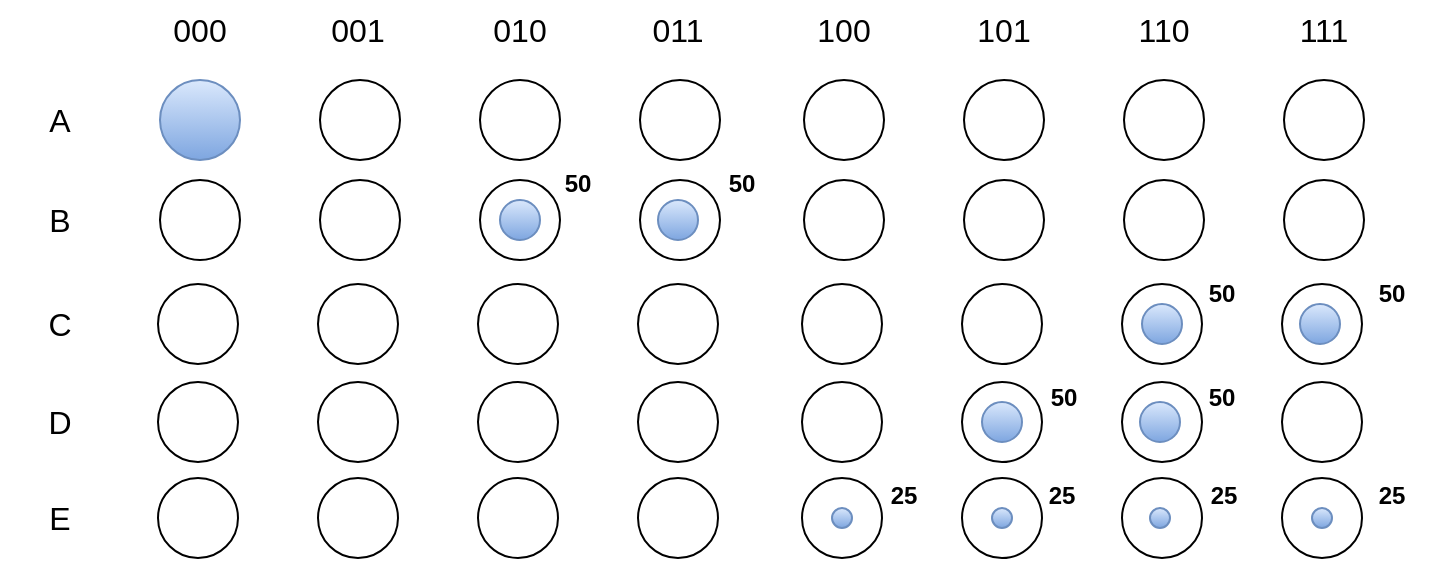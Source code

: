 <mxfile version="24.7.6">
  <diagram name="Page-1" id="oikR3GBzNa5eyf18d6Ek">
    <mxGraphModel dx="1442" dy="664" grid="1" gridSize="10" guides="1" tooltips="1" connect="1" arrows="1" fold="1" page="0" pageScale="1" pageWidth="850" pageHeight="1100" math="0" shadow="0">
      <root>
        <mxCell id="0" />
        <mxCell id="1" parent="0" />
        <mxCell id="fjk3bIadfPxCiMlMOLe3-2" value="" style="ellipse;whiteSpace=wrap;html=1;aspect=fixed;fillColor=#dae8fc;gradientColor=#7ea6e0;strokeColor=#6c8ebf;" vertex="1" parent="1">
          <mxGeometry x="-140" y="60" width="40" height="40" as="geometry" />
        </mxCell>
        <mxCell id="fjk3bIadfPxCiMlMOLe3-3" value="" style="ellipse;whiteSpace=wrap;html=1;aspect=fixed;" vertex="1" parent="1">
          <mxGeometry x="-60" y="60" width="40" height="40" as="geometry" />
        </mxCell>
        <mxCell id="fjk3bIadfPxCiMlMOLe3-4" value="" style="ellipse;whiteSpace=wrap;html=1;aspect=fixed;" vertex="1" parent="1">
          <mxGeometry x="20" y="60" width="40" height="40" as="geometry" />
        </mxCell>
        <mxCell id="fjk3bIadfPxCiMlMOLe3-5" value="" style="ellipse;whiteSpace=wrap;html=1;aspect=fixed;" vertex="1" parent="1">
          <mxGeometry x="100" y="60" width="40" height="40" as="geometry" />
        </mxCell>
        <mxCell id="fjk3bIadfPxCiMlMOLe3-6" value="" style="ellipse;whiteSpace=wrap;html=1;aspect=fixed;" vertex="1" parent="1">
          <mxGeometry x="182" y="60" width="40" height="40" as="geometry" />
        </mxCell>
        <mxCell id="fjk3bIadfPxCiMlMOLe3-7" value="" style="ellipse;whiteSpace=wrap;html=1;aspect=fixed;" vertex="1" parent="1">
          <mxGeometry x="262" y="60" width="40" height="40" as="geometry" />
        </mxCell>
        <mxCell id="fjk3bIadfPxCiMlMOLe3-8" value="" style="ellipse;whiteSpace=wrap;html=1;aspect=fixed;" vertex="1" parent="1">
          <mxGeometry x="342" y="60" width="40" height="40" as="geometry" />
        </mxCell>
        <mxCell id="fjk3bIadfPxCiMlMOLe3-9" value="" style="ellipse;whiteSpace=wrap;html=1;aspect=fixed;" vertex="1" parent="1">
          <mxGeometry x="422" y="60" width="40" height="40" as="geometry" />
        </mxCell>
        <mxCell id="fjk3bIadfPxCiMlMOLe3-10" value="" style="ellipse;whiteSpace=wrap;html=1;aspect=fixed;" vertex="1" parent="1">
          <mxGeometry x="-140" y="110" width="40" height="40" as="geometry" />
        </mxCell>
        <mxCell id="fjk3bIadfPxCiMlMOLe3-11" value="" style="ellipse;whiteSpace=wrap;html=1;aspect=fixed;" vertex="1" parent="1">
          <mxGeometry x="-60" y="110" width="40" height="40" as="geometry" />
        </mxCell>
        <mxCell id="fjk3bIadfPxCiMlMOLe3-13" value="" style="ellipse;whiteSpace=wrap;html=1;aspect=fixed;" vertex="1" parent="1">
          <mxGeometry x="100" y="110" width="40" height="40" as="geometry" />
        </mxCell>
        <mxCell id="fjk3bIadfPxCiMlMOLe3-14" value="" style="ellipse;whiteSpace=wrap;html=1;aspect=fixed;" vertex="1" parent="1">
          <mxGeometry x="182" y="110" width="40" height="40" as="geometry" />
        </mxCell>
        <mxCell id="fjk3bIadfPxCiMlMOLe3-15" value="" style="ellipse;whiteSpace=wrap;html=1;aspect=fixed;" vertex="1" parent="1">
          <mxGeometry x="262" y="110" width="40" height="40" as="geometry" />
        </mxCell>
        <mxCell id="fjk3bIadfPxCiMlMOLe3-16" value="" style="ellipse;whiteSpace=wrap;html=1;aspect=fixed;" vertex="1" parent="1">
          <mxGeometry x="342" y="110" width="40" height="40" as="geometry" />
        </mxCell>
        <mxCell id="fjk3bIadfPxCiMlMOLe3-17" value="" style="ellipse;whiteSpace=wrap;html=1;aspect=fixed;" vertex="1" parent="1">
          <mxGeometry x="422" y="110" width="40" height="40" as="geometry" />
        </mxCell>
        <mxCell id="fjk3bIadfPxCiMlMOLe3-18" value="" style="ellipse;whiteSpace=wrap;html=1;aspect=fixed;" vertex="1" parent="1">
          <mxGeometry x="-141" y="162" width="40" height="40" as="geometry" />
        </mxCell>
        <mxCell id="fjk3bIadfPxCiMlMOLe3-19" value="" style="ellipse;whiteSpace=wrap;html=1;aspect=fixed;" vertex="1" parent="1">
          <mxGeometry x="-61" y="162" width="40" height="40" as="geometry" />
        </mxCell>
        <mxCell id="fjk3bIadfPxCiMlMOLe3-20" value="" style="ellipse;whiteSpace=wrap;html=1;aspect=fixed;" vertex="1" parent="1">
          <mxGeometry x="19" y="162" width="40" height="40" as="geometry" />
        </mxCell>
        <mxCell id="fjk3bIadfPxCiMlMOLe3-21" value="" style="ellipse;whiteSpace=wrap;html=1;aspect=fixed;" vertex="1" parent="1">
          <mxGeometry x="99" y="162" width="40" height="40" as="geometry" />
        </mxCell>
        <mxCell id="fjk3bIadfPxCiMlMOLe3-22" value="" style="ellipse;whiteSpace=wrap;html=1;aspect=fixed;" vertex="1" parent="1">
          <mxGeometry x="181" y="162" width="40" height="40" as="geometry" />
        </mxCell>
        <mxCell id="fjk3bIadfPxCiMlMOLe3-23" value="" style="ellipse;whiteSpace=wrap;html=1;aspect=fixed;" vertex="1" parent="1">
          <mxGeometry x="261" y="162" width="40" height="40" as="geometry" />
        </mxCell>
        <mxCell id="fjk3bIadfPxCiMlMOLe3-24" value="" style="ellipse;whiteSpace=wrap;html=1;aspect=fixed;" vertex="1" parent="1">
          <mxGeometry x="341" y="162" width="40" height="40" as="geometry" />
        </mxCell>
        <mxCell id="fjk3bIadfPxCiMlMOLe3-25" value="" style="ellipse;whiteSpace=wrap;html=1;aspect=fixed;" vertex="1" parent="1">
          <mxGeometry x="421" y="162" width="40" height="40" as="geometry" />
        </mxCell>
        <mxCell id="fjk3bIadfPxCiMlMOLe3-26" value="" style="ellipse;whiteSpace=wrap;html=1;aspect=fixed;" vertex="1" parent="1">
          <mxGeometry x="-141" y="211" width="40" height="40" as="geometry" />
        </mxCell>
        <mxCell id="fjk3bIadfPxCiMlMOLe3-27" value="" style="ellipse;whiteSpace=wrap;html=1;aspect=fixed;" vertex="1" parent="1">
          <mxGeometry x="-61" y="211" width="40" height="40" as="geometry" />
        </mxCell>
        <mxCell id="fjk3bIadfPxCiMlMOLe3-28" value="" style="ellipse;whiteSpace=wrap;html=1;aspect=fixed;" vertex="1" parent="1">
          <mxGeometry x="19" y="211" width="40" height="40" as="geometry" />
        </mxCell>
        <mxCell id="fjk3bIadfPxCiMlMOLe3-29" value="" style="ellipse;whiteSpace=wrap;html=1;aspect=fixed;" vertex="1" parent="1">
          <mxGeometry x="99" y="211" width="40" height="40" as="geometry" />
        </mxCell>
        <mxCell id="fjk3bIadfPxCiMlMOLe3-30" value="" style="ellipse;whiteSpace=wrap;html=1;aspect=fixed;" vertex="1" parent="1">
          <mxGeometry x="181" y="211" width="40" height="40" as="geometry" />
        </mxCell>
        <mxCell id="fjk3bIadfPxCiMlMOLe3-31" value="" style="ellipse;whiteSpace=wrap;html=1;aspect=fixed;" vertex="1" parent="1">
          <mxGeometry x="261" y="211" width="40" height="40" as="geometry" />
        </mxCell>
        <mxCell id="fjk3bIadfPxCiMlMOLe3-32" value="" style="ellipse;whiteSpace=wrap;html=1;aspect=fixed;" vertex="1" parent="1">
          <mxGeometry x="341" y="211" width="40" height="40" as="geometry" />
        </mxCell>
        <mxCell id="fjk3bIadfPxCiMlMOLe3-33" value="" style="ellipse;whiteSpace=wrap;html=1;aspect=fixed;" vertex="1" parent="1">
          <mxGeometry x="421" y="211" width="40" height="40" as="geometry" />
        </mxCell>
        <mxCell id="fjk3bIadfPxCiMlMOLe3-34" value="" style="ellipse;whiteSpace=wrap;html=1;aspect=fixed;" vertex="1" parent="1">
          <mxGeometry x="-141" y="259" width="40" height="40" as="geometry" />
        </mxCell>
        <mxCell id="fjk3bIadfPxCiMlMOLe3-35" value="" style="ellipse;whiteSpace=wrap;html=1;aspect=fixed;" vertex="1" parent="1">
          <mxGeometry x="-61" y="259" width="40" height="40" as="geometry" />
        </mxCell>
        <mxCell id="fjk3bIadfPxCiMlMOLe3-36" value="" style="ellipse;whiteSpace=wrap;html=1;aspect=fixed;" vertex="1" parent="1">
          <mxGeometry x="19" y="259" width="40" height="40" as="geometry" />
        </mxCell>
        <mxCell id="fjk3bIadfPxCiMlMOLe3-37" value="" style="ellipse;whiteSpace=wrap;html=1;aspect=fixed;" vertex="1" parent="1">
          <mxGeometry x="99" y="259" width="40" height="40" as="geometry" />
        </mxCell>
        <mxCell id="fjk3bIadfPxCiMlMOLe3-38" value="" style="ellipse;whiteSpace=wrap;html=1;aspect=fixed;" vertex="1" parent="1">
          <mxGeometry x="181" y="259" width="40" height="40" as="geometry" />
        </mxCell>
        <mxCell id="fjk3bIadfPxCiMlMOLe3-39" value="" style="ellipse;whiteSpace=wrap;html=1;aspect=fixed;" vertex="1" parent="1">
          <mxGeometry x="261" y="259" width="40" height="40" as="geometry" />
        </mxCell>
        <mxCell id="fjk3bIadfPxCiMlMOLe3-40" value="" style="ellipse;whiteSpace=wrap;html=1;aspect=fixed;" vertex="1" parent="1">
          <mxGeometry x="341" y="259" width="40" height="40" as="geometry" />
        </mxCell>
        <mxCell id="fjk3bIadfPxCiMlMOLe3-41" value="" style="ellipse;whiteSpace=wrap;html=1;aspect=fixed;" vertex="1" parent="1">
          <mxGeometry x="421" y="259" width="40" height="40" as="geometry" />
        </mxCell>
        <mxCell id="fjk3bIadfPxCiMlMOLe3-50" value="A" style="text;strokeColor=none;fillColor=none;html=1;align=center;verticalAlign=middle;whiteSpace=wrap;rounded=0;fontSize=16;" vertex="1" parent="1">
          <mxGeometry x="-220" y="65" width="60" height="30" as="geometry" />
        </mxCell>
        <mxCell id="fjk3bIadfPxCiMlMOLe3-51" value="B" style="text;strokeColor=none;fillColor=none;html=1;align=center;verticalAlign=middle;whiteSpace=wrap;rounded=0;fontSize=16;" vertex="1" parent="1">
          <mxGeometry x="-220" y="115" width="60" height="30" as="geometry" />
        </mxCell>
        <mxCell id="fjk3bIadfPxCiMlMOLe3-52" value="C" style="text;strokeColor=none;fillColor=none;html=1;align=center;verticalAlign=middle;whiteSpace=wrap;rounded=0;fontSize=16;" vertex="1" parent="1">
          <mxGeometry x="-220" y="167" width="60" height="30" as="geometry" />
        </mxCell>
        <mxCell id="fjk3bIadfPxCiMlMOLe3-53" value="D" style="text;strokeColor=none;fillColor=none;html=1;align=center;verticalAlign=middle;whiteSpace=wrap;rounded=0;fontSize=16;" vertex="1" parent="1">
          <mxGeometry x="-220" y="216" width="60" height="30" as="geometry" />
        </mxCell>
        <mxCell id="fjk3bIadfPxCiMlMOLe3-54" value="E" style="text;strokeColor=none;fillColor=none;html=1;align=center;verticalAlign=middle;whiteSpace=wrap;rounded=0;fontSize=16;" vertex="1" parent="1">
          <mxGeometry x="-220" y="264" width="60" height="30" as="geometry" />
        </mxCell>
        <mxCell id="fjk3bIadfPxCiMlMOLe3-56" value="000" style="text;strokeColor=none;fillColor=none;html=1;align=center;verticalAlign=middle;whiteSpace=wrap;rounded=0;fontSize=16;" vertex="1" parent="1">
          <mxGeometry x="-150" y="20" width="60" height="30" as="geometry" />
        </mxCell>
        <mxCell id="fjk3bIadfPxCiMlMOLe3-57" value="001" style="text;strokeColor=none;fillColor=none;html=1;align=center;verticalAlign=middle;whiteSpace=wrap;rounded=0;fontSize=16;" vertex="1" parent="1">
          <mxGeometry x="-71" y="20" width="60" height="30" as="geometry" />
        </mxCell>
        <mxCell id="fjk3bIadfPxCiMlMOLe3-58" value="010" style="text;strokeColor=none;fillColor=none;html=1;align=center;verticalAlign=middle;whiteSpace=wrap;rounded=0;fontSize=16;" vertex="1" parent="1">
          <mxGeometry x="10" y="20" width="60" height="30" as="geometry" />
        </mxCell>
        <mxCell id="fjk3bIadfPxCiMlMOLe3-59" value="011" style="text;strokeColor=none;fillColor=none;html=1;align=center;verticalAlign=middle;whiteSpace=wrap;rounded=0;fontSize=16;" vertex="1" parent="1">
          <mxGeometry x="89" y="20" width="60" height="30" as="geometry" />
        </mxCell>
        <mxCell id="fjk3bIadfPxCiMlMOLe3-60" value="100" style="text;strokeColor=none;fillColor=none;html=1;align=center;verticalAlign=middle;whiteSpace=wrap;rounded=0;fontSize=16;" vertex="1" parent="1">
          <mxGeometry x="172" y="20" width="60" height="30" as="geometry" />
        </mxCell>
        <mxCell id="fjk3bIadfPxCiMlMOLe3-61" value="101" style="text;strokeColor=none;fillColor=none;html=1;align=center;verticalAlign=middle;whiteSpace=wrap;rounded=0;fontSize=16;" vertex="1" parent="1">
          <mxGeometry x="252" y="20" width="60" height="30" as="geometry" />
        </mxCell>
        <mxCell id="fjk3bIadfPxCiMlMOLe3-62" value="110" style="text;strokeColor=none;fillColor=none;html=1;align=center;verticalAlign=middle;whiteSpace=wrap;rounded=0;fontSize=16;" vertex="1" parent="1">
          <mxGeometry x="332" y="20" width="60" height="30" as="geometry" />
        </mxCell>
        <mxCell id="fjk3bIadfPxCiMlMOLe3-63" value="111" style="text;strokeColor=none;fillColor=none;html=1;align=center;verticalAlign=middle;whiteSpace=wrap;rounded=0;fontSize=16;" vertex="1" parent="1">
          <mxGeometry x="412" y="20" width="60" height="30" as="geometry" />
        </mxCell>
        <mxCell id="fjk3bIadfPxCiMlMOLe3-64" value="" style="ellipse;whiteSpace=wrap;html=1;aspect=fixed;" vertex="1" parent="1">
          <mxGeometry x="20" y="110" width="40" height="40" as="geometry" />
        </mxCell>
        <mxCell id="fjk3bIadfPxCiMlMOLe3-12" value="" style="ellipse;whiteSpace=wrap;html=1;aspect=fixed;fillColor=#dae8fc;gradientColor=#7ea6e0;strokeColor=#6c8ebf;" vertex="1" parent="1">
          <mxGeometry x="30" y="120" width="20" height="20" as="geometry" />
        </mxCell>
        <mxCell id="fjk3bIadfPxCiMlMOLe3-66" value="" style="ellipse;whiteSpace=wrap;html=1;aspect=fixed;fillColor=#dae8fc;gradientColor=#7ea6e0;strokeColor=#6c8ebf;" vertex="1" parent="1">
          <mxGeometry x="109" y="120" width="20" height="20" as="geometry" />
        </mxCell>
        <mxCell id="fjk3bIadfPxCiMlMOLe3-67" value="" style="ellipse;whiteSpace=wrap;html=1;aspect=fixed;fillColor=#dae8fc;gradientColor=#7ea6e0;strokeColor=#6c8ebf;" vertex="1" parent="1">
          <mxGeometry x="351" y="172" width="20" height="20" as="geometry" />
        </mxCell>
        <mxCell id="fjk3bIadfPxCiMlMOLe3-68" value="" style="ellipse;whiteSpace=wrap;html=1;aspect=fixed;fillColor=#dae8fc;gradientColor=#7ea6e0;strokeColor=#6c8ebf;" vertex="1" parent="1">
          <mxGeometry x="430" y="172" width="20" height="20" as="geometry" />
        </mxCell>
        <mxCell id="fjk3bIadfPxCiMlMOLe3-69" value="" style="ellipse;whiteSpace=wrap;html=1;aspect=fixed;fillColor=#dae8fc;gradientColor=#7ea6e0;strokeColor=#6c8ebf;" vertex="1" parent="1">
          <mxGeometry x="271" y="221" width="20" height="20" as="geometry" />
        </mxCell>
        <mxCell id="fjk3bIadfPxCiMlMOLe3-70" value="" style="ellipse;whiteSpace=wrap;html=1;aspect=fixed;fillColor=#dae8fc;gradientColor=#7ea6e0;strokeColor=#6c8ebf;" vertex="1" parent="1">
          <mxGeometry x="350" y="221" width="20" height="20" as="geometry" />
        </mxCell>
        <mxCell id="fjk3bIadfPxCiMlMOLe3-71" value="" style="ellipse;whiteSpace=wrap;html=1;aspect=fixed;fillColor=#dae8fc;gradientColor=#7ea6e0;strokeColor=#6c8ebf;" vertex="1" parent="1">
          <mxGeometry x="196" y="274" width="10" height="10" as="geometry" />
        </mxCell>
        <mxCell id="fjk3bIadfPxCiMlMOLe3-72" value="" style="ellipse;whiteSpace=wrap;html=1;aspect=fixed;fillColor=#dae8fc;gradientColor=#7ea6e0;strokeColor=#6c8ebf;" vertex="1" parent="1">
          <mxGeometry x="276" y="274" width="10" height="10" as="geometry" />
        </mxCell>
        <mxCell id="fjk3bIadfPxCiMlMOLe3-73" value="" style="ellipse;whiteSpace=wrap;html=1;aspect=fixed;fillColor=#dae8fc;gradientColor=#7ea6e0;strokeColor=#6c8ebf;" vertex="1" parent="1">
          <mxGeometry x="355" y="274" width="10" height="10" as="geometry" />
        </mxCell>
        <mxCell id="fjk3bIadfPxCiMlMOLe3-74" value="" style="ellipse;whiteSpace=wrap;html=1;aspect=fixed;fillColor=#dae8fc;gradientColor=#7ea6e0;strokeColor=#6c8ebf;" vertex="1" parent="1">
          <mxGeometry x="436" y="274" width="10" height="10" as="geometry" />
        </mxCell>
        <mxCell id="fjk3bIadfPxCiMlMOLe3-76" value="&lt;font style=&quot;font-size: 12px;&quot;&gt;&lt;b&gt;50&lt;/b&gt;&lt;/font&gt;" style="text;strokeColor=none;fillColor=none;html=1;align=center;verticalAlign=middle;whiteSpace=wrap;rounded=0;fontSize=16;" vertex="1" parent="1">
          <mxGeometry x="39" y="95" width="60" height="30" as="geometry" />
        </mxCell>
        <mxCell id="fjk3bIadfPxCiMlMOLe3-77" value="&lt;font style=&quot;font-size: 12px;&quot;&gt;&lt;b&gt;50&lt;/b&gt;&lt;/font&gt;" style="text;strokeColor=none;fillColor=none;html=1;align=center;verticalAlign=middle;whiteSpace=wrap;rounded=0;fontSize=16;" vertex="1" parent="1">
          <mxGeometry x="121" y="95" width="60" height="30" as="geometry" />
        </mxCell>
        <mxCell id="fjk3bIadfPxCiMlMOLe3-78" value="&lt;font style=&quot;font-size: 12px;&quot;&gt;&lt;b&gt;50&lt;/b&gt;&lt;/font&gt;" style="text;strokeColor=none;fillColor=none;html=1;align=center;verticalAlign=middle;whiteSpace=wrap;rounded=0;fontSize=16;" vertex="1" parent="1">
          <mxGeometry x="361" y="150" width="60" height="30" as="geometry" />
        </mxCell>
        <mxCell id="fjk3bIadfPxCiMlMOLe3-79" value="&lt;font style=&quot;font-size: 12px;&quot;&gt;&lt;b&gt;50&lt;/b&gt;&lt;/font&gt;" style="text;strokeColor=none;fillColor=none;html=1;align=center;verticalAlign=middle;whiteSpace=wrap;rounded=0;fontSize=16;" vertex="1" parent="1">
          <mxGeometry x="446" y="150" width="60" height="30" as="geometry" />
        </mxCell>
        <mxCell id="fjk3bIadfPxCiMlMOLe3-80" value="&lt;font style=&quot;font-size: 12px;&quot;&gt;&lt;b&gt;50&lt;/b&gt;&lt;/font&gt;" style="text;strokeColor=none;fillColor=none;html=1;align=center;verticalAlign=middle;whiteSpace=wrap;rounded=0;fontSize=16;" vertex="1" parent="1">
          <mxGeometry x="361" y="202" width="60" height="30" as="geometry" />
        </mxCell>
        <mxCell id="fjk3bIadfPxCiMlMOLe3-81" value="&lt;font style=&quot;font-size: 12px;&quot;&gt;&lt;b&gt;50&lt;/b&gt;&lt;/font&gt;" style="text;strokeColor=none;fillColor=none;html=1;align=center;verticalAlign=middle;whiteSpace=wrap;rounded=0;fontSize=16;" vertex="1" parent="1">
          <mxGeometry x="282" y="202" width="60" height="30" as="geometry" />
        </mxCell>
        <mxCell id="fjk3bIadfPxCiMlMOLe3-82" value="&lt;font style=&quot;font-size: 12px;&quot;&gt;&lt;b&gt;25&lt;/b&gt;&lt;/font&gt;" style="text;strokeColor=none;fillColor=none;html=1;align=center;verticalAlign=middle;whiteSpace=wrap;rounded=0;fontSize=16;" vertex="1" parent="1">
          <mxGeometry x="202" y="251" width="60" height="30" as="geometry" />
        </mxCell>
        <mxCell id="fjk3bIadfPxCiMlMOLe3-83" value="&lt;font style=&quot;font-size: 12px;&quot;&gt;&lt;b&gt;25&lt;/b&gt;&lt;/font&gt;" style="text;strokeColor=none;fillColor=none;html=1;align=center;verticalAlign=middle;whiteSpace=wrap;rounded=0;fontSize=16;" vertex="1" parent="1">
          <mxGeometry x="281" y="251" width="60" height="30" as="geometry" />
        </mxCell>
        <mxCell id="fjk3bIadfPxCiMlMOLe3-84" value="&lt;font style=&quot;font-size: 12px;&quot;&gt;&lt;b&gt;25&lt;/b&gt;&lt;/font&gt;" style="text;strokeColor=none;fillColor=none;html=1;align=center;verticalAlign=middle;whiteSpace=wrap;rounded=0;fontSize=16;" vertex="1" parent="1">
          <mxGeometry x="362" y="251" width="60" height="30" as="geometry" />
        </mxCell>
        <mxCell id="fjk3bIadfPxCiMlMOLe3-85" value="&lt;font style=&quot;font-size: 12px;&quot;&gt;&lt;b&gt;25&lt;/b&gt;&lt;/font&gt;" style="text;strokeColor=none;fillColor=none;html=1;align=center;verticalAlign=middle;whiteSpace=wrap;rounded=0;fontSize=16;" vertex="1" parent="1">
          <mxGeometry x="446" y="251" width="60" height="30" as="geometry" />
        </mxCell>
      </root>
    </mxGraphModel>
  </diagram>
</mxfile>
